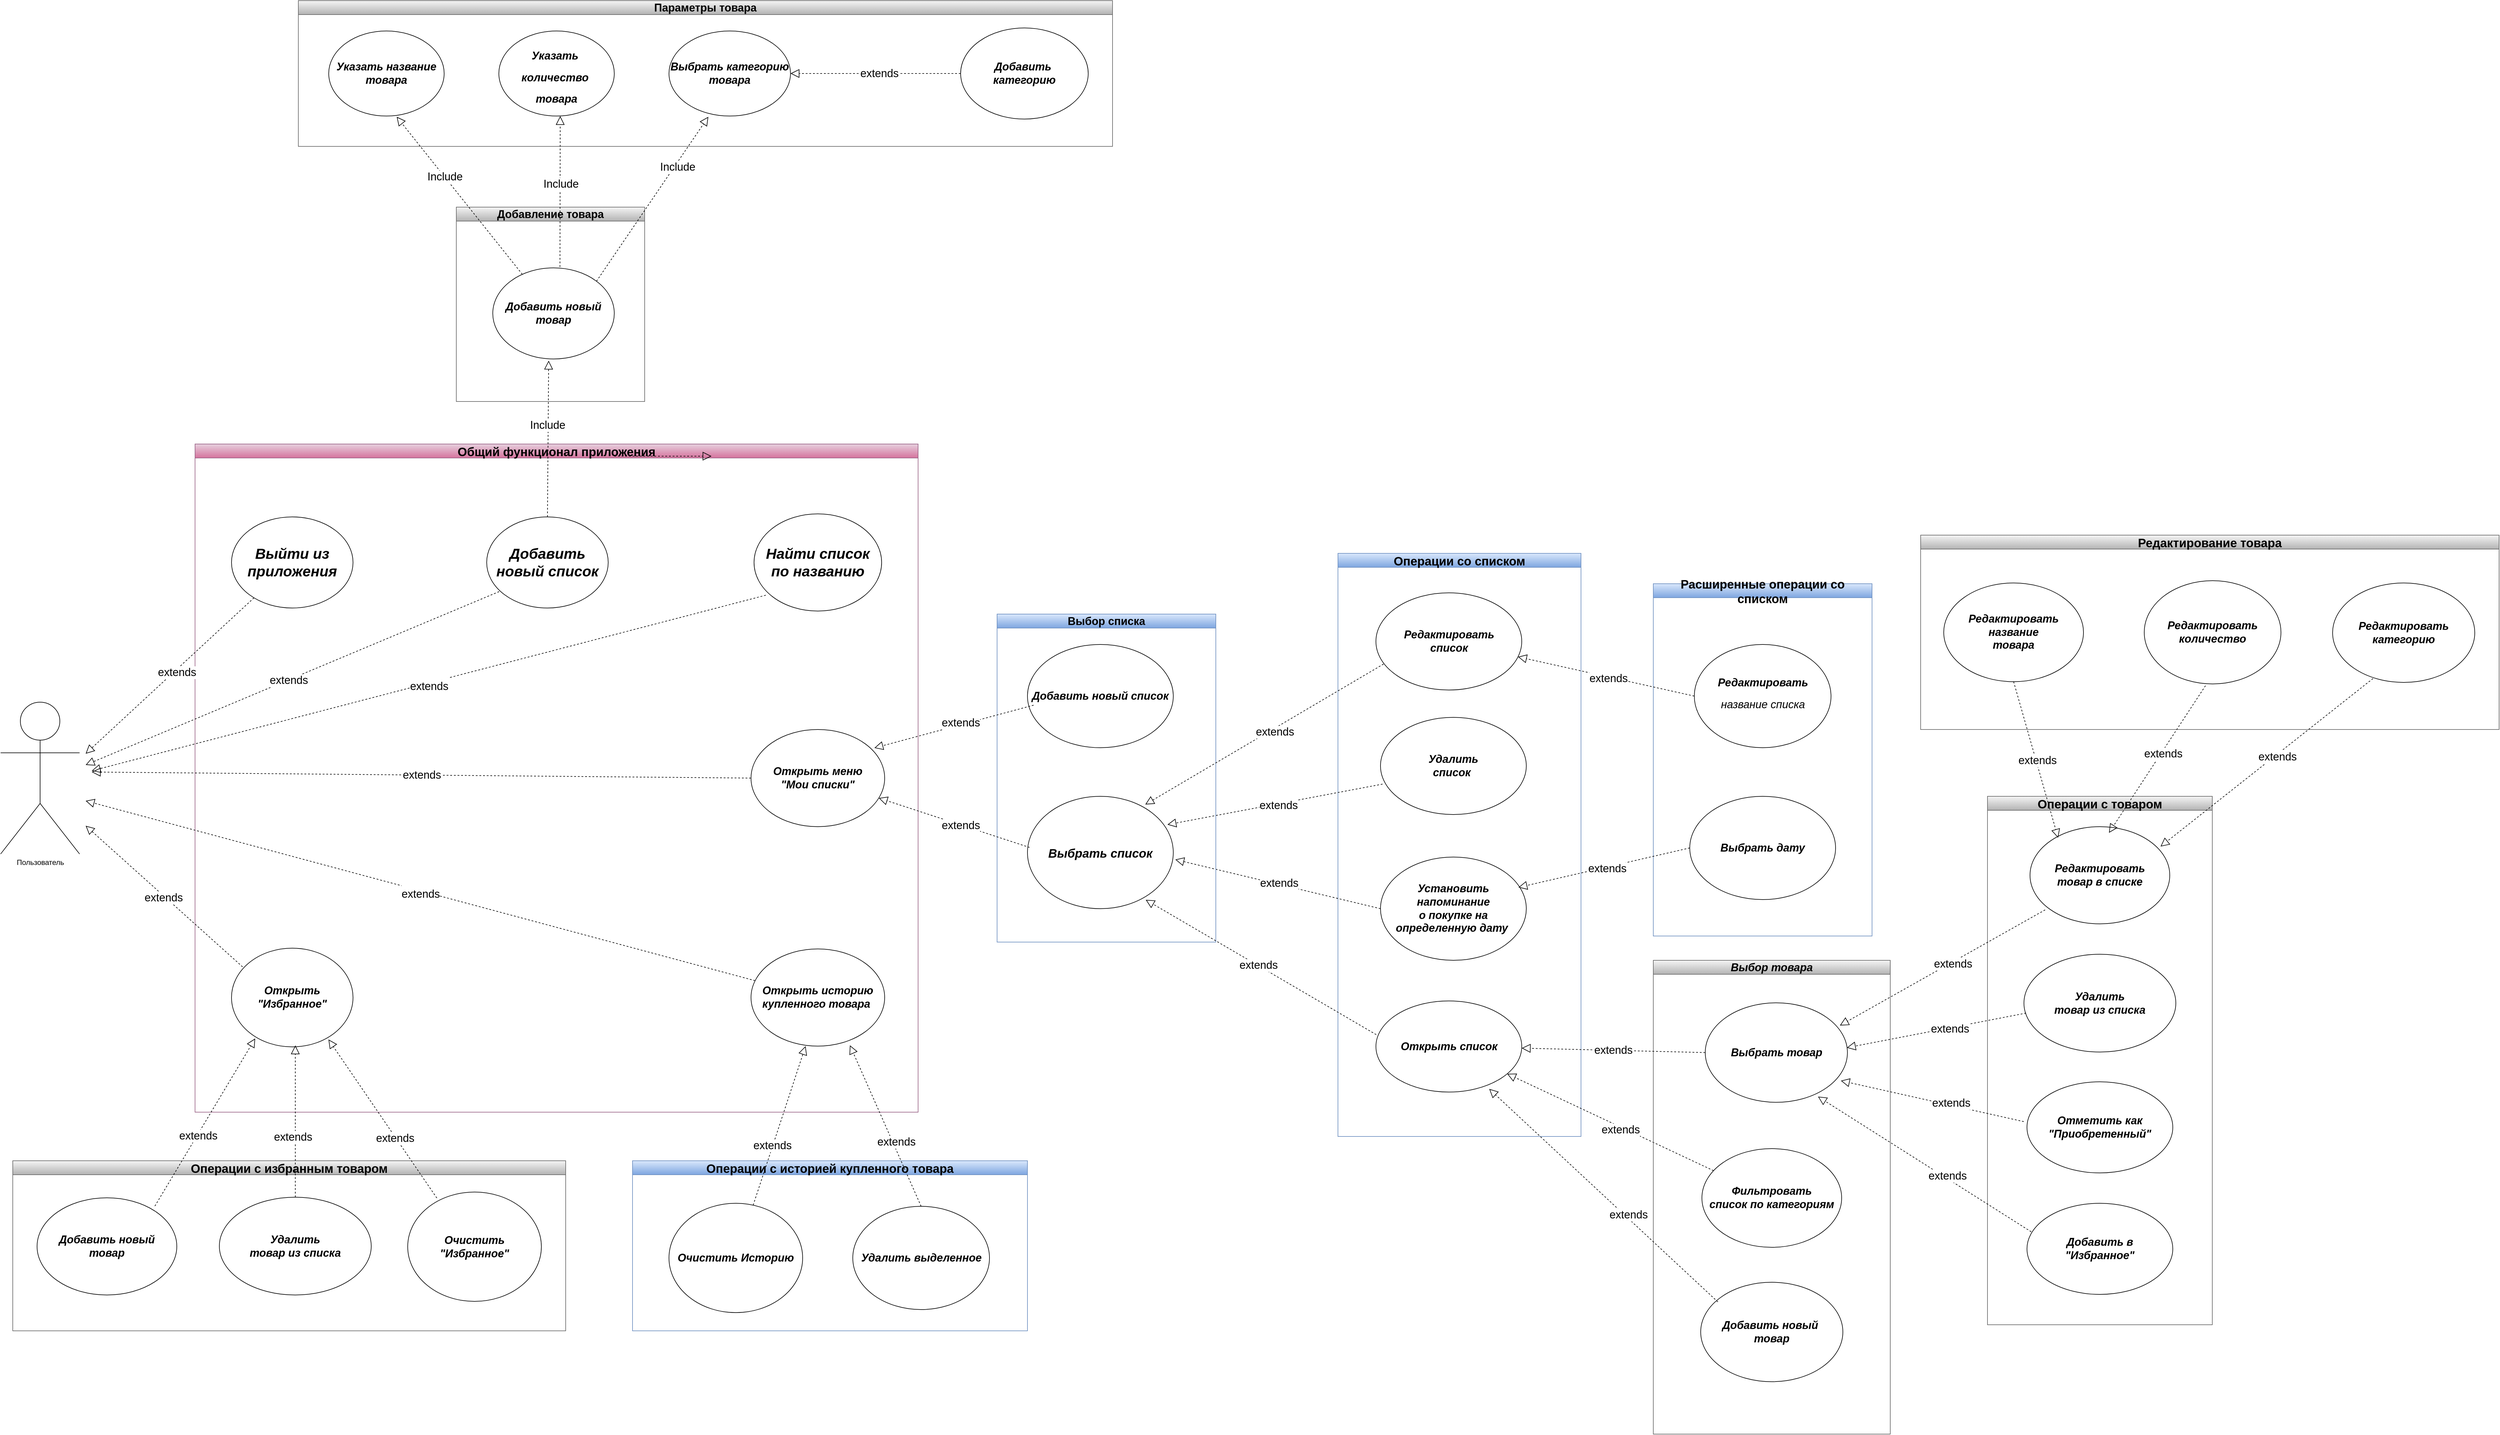 <mxfile version="24.6.1" type="device">
  <diagram name="Страница — 1" id="CO9rF1448jzW5_NjgiLH">
    <mxGraphModel dx="4175" dy="2729" grid="1" gridSize="10" guides="1" tooltips="1" connect="1" arrows="1" fold="1" page="1" pageScale="1" pageWidth="827" pageHeight="1169" math="0" shadow="0">
      <root>
        <mxCell id="0" />
        <mxCell id="1" parent="0" />
        <mxCell id="N7zTeuolgDiuBjq7Ixwe-7" value="&lt;font style=&quot;font-size: 20px;&quot;&gt;Общий функционал приложения&lt;/font&gt;" style="swimlane;whiteSpace=wrap;html=1;fillColor=#e6d0de;strokeColor=#996185;gradientColor=#d5739d;" parent="1" vertex="1">
          <mxGeometry x="200" y="-310" width="1190" height="1100" as="geometry">
            <mxRectangle x="414" y="160" width="200" height="30" as="alternateBounds" />
          </mxGeometry>
        </mxCell>
        <mxCell id="N7zTeuolgDiuBjq7Ixwe-9" value="&lt;b style=&quot;&quot;&gt;&lt;i style=&quot;&quot;&gt;&lt;font style=&quot;font-size: 24px;&quot;&gt;Добавить новый список&lt;/font&gt;&lt;/i&gt;&lt;/b&gt;" style="ellipse;whiteSpace=wrap;html=1;fillColor=none;shadow=0;" parent="N7zTeuolgDiuBjq7Ixwe-7" vertex="1">
          <mxGeometry x="480" y="120" width="200" height="150" as="geometry" />
        </mxCell>
        <mxCell id="N7zTeuolgDiuBjq7Ixwe-30" value="&lt;span style=&quot;font-size: 18px;&quot;&gt;&lt;b&gt;&lt;i&gt;Открыть меню&lt;/i&gt;&lt;/b&gt;&lt;/span&gt;&lt;div&gt;&lt;span style=&quot;font-size: 18px;&quot;&gt;&lt;b&gt;&lt;i&gt;&quot;Мои списки&quot;&lt;/i&gt;&lt;/b&gt;&lt;/span&gt;&lt;/div&gt;" style="ellipse;whiteSpace=wrap;html=1;fillColor=none;shadow=0;" parent="N7zTeuolgDiuBjq7Ixwe-7" vertex="1">
          <mxGeometry x="915" y="470" width="220" height="160" as="geometry" />
        </mxCell>
        <mxCell id="N7zTeuolgDiuBjq7Ixwe-57" value="&lt;font size=&quot;1&quot; style=&quot;&quot;&gt;&lt;b style=&quot;&quot;&gt;&lt;i style=&quot;font-size: 18px;&quot;&gt;Открыть&lt;/i&gt;&lt;/b&gt;&lt;/font&gt;&lt;div&gt;&lt;font size=&quot;1&quot; style=&quot;&quot;&gt;&lt;b style=&quot;&quot;&gt;&lt;i style=&quot;font-size: 18px;&quot;&gt;&quot;Избранное&quot;&lt;/i&gt;&lt;/b&gt;&lt;/font&gt;&lt;/div&gt;" style="ellipse;whiteSpace=wrap;html=1;fillColor=none;shadow=0;" parent="N7zTeuolgDiuBjq7Ixwe-7" vertex="1">
          <mxGeometry x="60" y="830" width="200" height="162.5" as="geometry" />
        </mxCell>
        <mxCell id="N7zTeuolgDiuBjq7Ixwe-69" value="&lt;span style=&quot;font-size: 18px;&quot;&gt;&lt;b&gt;&lt;i&gt;Открыть историю&lt;/i&gt;&lt;/b&gt;&lt;/span&gt;&lt;div&gt;&lt;span style=&quot;font-size: 18px;&quot;&gt;&lt;b&gt;&lt;i&gt;купленного товара&amp;nbsp;&lt;/i&gt;&lt;/b&gt;&lt;/span&gt;&lt;/div&gt;" style="ellipse;whiteSpace=wrap;html=1;fillColor=none;" parent="N7zTeuolgDiuBjq7Ixwe-7" vertex="1">
          <mxGeometry x="915" y="831.25" width="220" height="160" as="geometry" />
        </mxCell>
        <mxCell id="CrFY21kCpMWypFzNiftc-14" value="&lt;b style=&quot;&quot;&gt;&lt;i style=&quot;&quot;&gt;&lt;font style=&quot;font-size: 24px;&quot;&gt;Найти список&lt;/font&gt;&lt;/i&gt;&lt;/b&gt;&lt;div style=&quot;&quot;&gt;&lt;b style=&quot;&quot;&gt;&lt;i style=&quot;&quot;&gt;&lt;font style=&quot;font-size: 24px;&quot;&gt;по названию&lt;/font&gt;&lt;/i&gt;&lt;/b&gt;&lt;/div&gt;" style="ellipse;whiteSpace=wrap;html=1;fillColor=none;" parent="N7zTeuolgDiuBjq7Ixwe-7" vertex="1">
          <mxGeometry x="920" y="115" width="210" height="160" as="geometry" />
        </mxCell>
        <mxCell id="WhKFYp0LhZyAlXZoGGrV-61" value="&lt;b style=&quot;&quot;&gt;&lt;i style=&quot;&quot;&gt;&lt;font style=&quot;font-size: 24px;&quot;&gt;Выйти из приложения&lt;/font&gt;&lt;/i&gt;&lt;/b&gt;" style="ellipse;whiteSpace=wrap;html=1;fillColor=none;shadow=0;" parent="N7zTeuolgDiuBjq7Ixwe-7" vertex="1">
          <mxGeometry x="60" y="120" width="200" height="150" as="geometry" />
        </mxCell>
        <mxCell id="N7zTeuolgDiuBjq7Ixwe-26" value="&lt;font style=&quot;font-size: 18px;&quot;&gt;Добавление товара&lt;/font&gt;" style="swimlane;whiteSpace=wrap;html=1;fillColor=#f5f5f5;strokeColor=#666666;gradientColor=#b3b3b3;" parent="1" vertex="1">
          <mxGeometry x="630" y="-700" width="310" height="320" as="geometry" />
        </mxCell>
        <mxCell id="N7zTeuolgDiuBjq7Ixwe-27" value="&lt;font style=&quot;font-size: 18px;&quot;&gt;&lt;b style=&quot;&quot;&gt;&lt;i style=&quot;&quot;&gt;Добавить новый&lt;/i&gt;&lt;/b&gt;&lt;/font&gt;&lt;div style=&quot;font-size: 18px;&quot;&gt;&lt;font style=&quot;font-size: 18px;&quot;&gt;&lt;b style=&quot;&quot;&gt;&lt;i style=&quot;&quot;&gt;товар&lt;/i&gt;&lt;/b&gt;&lt;/font&gt;&lt;/div&gt;" style="ellipse;whiteSpace=wrap;html=1;fillColor=none;" parent="N7zTeuolgDiuBjq7Ixwe-26" vertex="1">
          <mxGeometry x="60" y="100" width="200" height="150" as="geometry" />
        </mxCell>
        <mxCell id="N7zTeuolgDiuBjq7Ixwe-48" value="&lt;font style=&quot;font-size: 18px;&quot;&gt;Параметры товара&lt;/font&gt;" style="swimlane;whiteSpace=wrap;html=1;fillColor=#f5f5f5;strokeColor=#666666;gradientColor=#b3b3b3;" parent="1" vertex="1">
          <mxGeometry x="370" y="-1040" width="1340" height="240" as="geometry" />
        </mxCell>
        <mxCell id="N7zTeuolgDiuBjq7Ixwe-49" value="&lt;h3&gt;&lt;i style=&quot;&quot;&gt;&lt;font style=&quot;font-size: 18px;&quot;&gt;Указать название товара&lt;/font&gt;&lt;/i&gt;&lt;/h3&gt;" style="ellipse;whiteSpace=wrap;html=1;fillColor=none;" parent="N7zTeuolgDiuBjq7Ixwe-48" vertex="1">
          <mxGeometry x="50" y="50" width="190" height="140" as="geometry" />
        </mxCell>
        <mxCell id="N7zTeuolgDiuBjq7Ixwe-50" value="&lt;h3&gt;&lt;i&gt;&lt;font style=&quot;font-size: 18px;&quot;&gt;Указать&amp;nbsp;&lt;/font&gt;&lt;/i&gt;&lt;/h3&gt;&lt;h3&gt;&lt;b style=&quot;background-color: initial; font-size: 18px;&quot;&gt;&lt;i&gt;количество&amp;nbsp;&lt;/i&gt;&lt;/b&gt;&lt;/h3&gt;&lt;div style=&quot;font-size: 18px;&quot;&gt;&lt;b style=&quot;&quot;&gt;&lt;i style=&quot;&quot;&gt;&lt;font style=&quot;font-size: 18px;&quot;&gt;товара&lt;/font&gt;&lt;/i&gt;&lt;/b&gt;&lt;/div&gt;" style="ellipse;whiteSpace=wrap;html=1;fillColor=none;" parent="N7zTeuolgDiuBjq7Ixwe-48" vertex="1">
          <mxGeometry x="330" y="50" width="190" height="140" as="geometry" />
        </mxCell>
        <mxCell id="N7zTeuolgDiuBjq7Ixwe-51" value="&lt;h3&gt;&lt;i&gt;&lt;font style=&quot;font-size: 18px;&quot;&gt;Выбрать&amp;nbsp;&lt;/font&gt;&lt;/i&gt;&lt;b style=&quot;background-color: initial; font-size: 12px;&quot;&gt;&lt;i&gt;&lt;font style=&quot;font-size: 18px;&quot;&gt;категорию товара&lt;/font&gt;&lt;/i&gt;&lt;/b&gt;&lt;/h3&gt;" style="ellipse;whiteSpace=wrap;html=1;fillColor=none;" parent="N7zTeuolgDiuBjq7Ixwe-48" vertex="1">
          <mxGeometry x="610" y="50" width="200" height="140" as="geometry" />
        </mxCell>
        <mxCell id="N7zTeuolgDiuBjq7Ixwe-55" value="&lt;font style=&quot;font-size: 18px;&quot;&gt;&lt;b style=&quot;&quot;&gt;&lt;i style=&quot;&quot;&gt;Добавить&amp;nbsp;&lt;/i&gt;&lt;/b&gt;&lt;/font&gt;&lt;div style=&quot;font-size: 18px;&quot;&gt;&lt;font style=&quot;font-size: 18px;&quot;&gt;&lt;b style=&quot;&quot;&gt;&lt;i style=&quot;&quot;&gt;категорию&lt;/i&gt;&lt;/b&gt;&lt;/font&gt;&lt;/div&gt;" style="ellipse;whiteSpace=wrap;html=1;fillColor=none;" parent="N7zTeuolgDiuBjq7Ixwe-48" vertex="1">
          <mxGeometry x="1090" y="45" width="210" height="150" as="geometry" />
        </mxCell>
        <mxCell id="KNICd4RD22kGit39kZNk-2" value="" style="endArrow=block;dashed=1;endFill=0;endSize=12;html=1;rounded=0;exitX=0;exitY=0.5;exitDx=0;exitDy=0;" parent="N7zTeuolgDiuBjq7Ixwe-48" source="N7zTeuolgDiuBjq7Ixwe-55" target="N7zTeuolgDiuBjq7Ixwe-51" edge="1">
          <mxGeometry width="160" relative="1" as="geometry">
            <mxPoint x="530" y="70" as="sourcePoint" />
            <mxPoint x="690" y="70" as="targetPoint" />
          </mxGeometry>
        </mxCell>
        <mxCell id="V-13CdCXcu-0_H58nN8q-23" value="&lt;span style=&quot;font-size: 18px;&quot;&gt;extends&lt;/span&gt;" style="edgeLabel;html=1;align=center;verticalAlign=middle;resizable=0;points=[];" vertex="1" connectable="0" parent="KNICd4RD22kGit39kZNk-2">
          <mxGeometry x="-0.035" relative="1" as="geometry">
            <mxPoint x="1" as="offset" />
          </mxGeometry>
        </mxCell>
        <mxCell id="N7zTeuolgDiuBjq7Ixwe-62" value="" style="endArrow=block;dashed=1;endFill=0;endSize=12;html=1;rounded=0;" parent="1" edge="1">
          <mxGeometry width="160" relative="1" as="geometry">
            <mxPoint x="890" y="-290" as="sourcePoint" />
            <mxPoint x="1050" y="-290" as="targetPoint" />
          </mxGeometry>
        </mxCell>
        <mxCell id="N7zTeuolgDiuBjq7Ixwe-66" value="&lt;font style=&quot;font-size: 20px;&quot;&gt;Операции со списком&lt;/font&gt;" style="swimlane;whiteSpace=wrap;html=1;fillColor=#dae8fc;strokeColor=#6c8ebf;gradientColor=#7ea6e0;" parent="1" vertex="1">
          <mxGeometry x="2081" y="-130" width="400" height="960" as="geometry" />
        </mxCell>
        <mxCell id="N7zTeuolgDiuBjq7Ixwe-33" value="&lt;h3 style=&quot;text-align: center; font-size: 18px;&quot;&gt;&lt;font style=&quot;font-size: 18px;&quot;&gt;&lt;span style=&quot;background-color: initial;&quot;&gt;&lt;i&gt;&lt;b&gt;Установить напоминание&lt;br&gt;&lt;/b&gt;&lt;/i&gt;&lt;/span&gt;&lt;span style=&quot;background-color: initial;&quot;&gt;&lt;i&gt;&lt;b&gt;о покупке&amp;nbsp;&lt;/b&gt;&lt;/i&gt;&lt;/span&gt;&lt;/font&gt;&lt;i style=&quot;background-color: initial; font-weight: normal;&quot;&gt;&lt;b&gt;на определенную дату&amp;nbsp;&lt;/b&gt;&lt;/i&gt;&lt;/h3&gt;" style="ellipse;whiteSpace=wrap;html=1;fillColor=none;shadow=0;" parent="N7zTeuolgDiuBjq7Ixwe-66" vertex="1">
          <mxGeometry x="70" y="500" width="240" height="170" as="geometry" />
        </mxCell>
        <mxCell id="N7zTeuolgDiuBjq7Ixwe-10" value="&lt;font style=&quot;font-size: 18px;&quot;&gt;&lt;b style=&quot;&quot;&gt;&lt;i style=&quot;&quot;&gt;Удалить&lt;/i&gt;&lt;/b&gt;&lt;/font&gt;&lt;div style=&quot;font-size: 18px;&quot;&gt;&lt;font style=&quot;font-size: 18px;&quot;&gt;&lt;b style=&quot;&quot;&gt;&lt;i style=&quot;&quot;&gt;список&amp;nbsp;&lt;/i&gt;&lt;/b&gt;&lt;/font&gt;&lt;/div&gt;" style="ellipse;whiteSpace=wrap;html=1;fillColor=none;shadow=0;" parent="N7zTeuolgDiuBjq7Ixwe-66" vertex="1">
          <mxGeometry x="70" y="270" width="240" height="160" as="geometry" />
        </mxCell>
        <mxCell id="F17il2IXGdjqRAkaUuqO-2" value="&lt;span style=&quot;font-size: 18px;&quot;&gt;&lt;b&gt;&lt;i&gt;Редактировать&lt;/i&gt;&lt;/b&gt;&lt;/span&gt;&lt;div&gt;&lt;span style=&quot;font-size: 18px;&quot;&gt;&lt;b&gt;&lt;i&gt;список&lt;/i&gt;&lt;/b&gt;&lt;/span&gt;&lt;/div&gt;" style="ellipse;whiteSpace=wrap;html=1;fillColor=none;shadow=0;" parent="N7zTeuolgDiuBjq7Ixwe-66" vertex="1">
          <mxGeometry x="62.5" y="65" width="240" height="160" as="geometry" />
        </mxCell>
        <mxCell id="CrFY21kCpMWypFzNiftc-7" value="&lt;font style=&quot;font-size: 18px;&quot;&gt;&lt;b&gt;&lt;i&gt;Открыть список&lt;/i&gt;&lt;/b&gt;&lt;/font&gt;" style="ellipse;whiteSpace=wrap;html=1;fillColor=none;" parent="N7zTeuolgDiuBjq7Ixwe-66" vertex="1">
          <mxGeometry x="62.5" y="736.88" width="240" height="150" as="geometry" />
        </mxCell>
        <mxCell id="N7zTeuolgDiuBjq7Ixwe-72" value="&lt;font style=&quot;font-size: 20px;&quot;&gt;Операции с товаром&lt;/font&gt;" style="swimlane;whiteSpace=wrap;html=1;fillColor=#f5f5f5;strokeColor=#666666;gradientColor=#b3b3b3;" parent="1" vertex="1">
          <mxGeometry x="3150" y="270" width="370" height="870" as="geometry" />
        </mxCell>
        <mxCell id="N7zTeuolgDiuBjq7Ixwe-8" value="&lt;font style=&quot;font-size: 18px;&quot;&gt;&lt;i style=&quot;&quot;&gt;&lt;b style=&quot;&quot;&gt;Редактировать&lt;/b&gt;&lt;/i&gt;&lt;/font&gt;&lt;div style=&quot;font-size: 18px;&quot;&gt;&lt;font style=&quot;font-size: 18px;&quot;&gt;&lt;i style=&quot;&quot;&gt;&lt;b style=&quot;&quot;&gt;товар в списке&lt;/b&gt;&lt;/i&gt;&lt;/font&gt;&lt;/div&gt;" style="ellipse;whiteSpace=wrap;html=1;fillColor=none;shadow=0;" parent="N7zTeuolgDiuBjq7Ixwe-72" vertex="1">
          <mxGeometry x="70" y="50" width="230" height="160" as="geometry" />
        </mxCell>
        <mxCell id="N7zTeuolgDiuBjq7Ixwe-29" value="&lt;font style=&quot;font-size: 18px;&quot;&gt;&lt;b style=&quot;&quot;&gt;&lt;i style=&quot;&quot;&gt;Удалить&lt;/i&gt;&lt;/b&gt;&lt;/font&gt;&lt;div style=&quot;font-size: 18px;&quot;&gt;&lt;font style=&quot;font-size: 18px;&quot;&gt;&lt;b style=&quot;&quot;&gt;&lt;i style=&quot;&quot;&gt;товар из списка&lt;/i&gt;&lt;/b&gt;&lt;/font&gt;&lt;/div&gt;" style="ellipse;whiteSpace=wrap;html=1;fillColor=none;" parent="N7zTeuolgDiuBjq7Ixwe-72" vertex="1">
          <mxGeometry x="60" y="260" width="250" height="161" as="geometry" />
        </mxCell>
        <mxCell id="N7zTeuolgDiuBjq7Ixwe-71" value="&lt;font style=&quot;font-size: 18px;&quot;&gt;&lt;b&gt;&lt;i&gt;Отметить как &quot;Приобретенный&quot;&lt;/i&gt;&lt;/b&gt;&lt;/font&gt;" style="ellipse;whiteSpace=wrap;html=1;fillColor=none;" parent="N7zTeuolgDiuBjq7Ixwe-72" vertex="1">
          <mxGeometry x="65" y="470" width="240" height="150" as="geometry" />
        </mxCell>
        <mxCell id="WhKFYp0LhZyAlXZoGGrV-29" value="&lt;font style=&quot;font-size: 18px;&quot;&gt;&lt;b&gt;&lt;i&gt;Добавить в&lt;/i&gt;&lt;/b&gt;&lt;/font&gt;&lt;div&gt;&lt;font style=&quot;font-size: 18px;&quot;&gt;&lt;b&gt;&lt;i&gt;&quot;Избранное&quot;&lt;/i&gt;&lt;/b&gt;&lt;/font&gt;&lt;/div&gt;" style="ellipse;whiteSpace=wrap;html=1;fillColor=none;" parent="N7zTeuolgDiuBjq7Ixwe-72" vertex="1">
          <mxGeometry x="65" y="670" width="240" height="150" as="geometry" />
        </mxCell>
        <mxCell id="CrFY21kCpMWypFzNiftc-1" value="" style="endArrow=block;dashed=1;endFill=0;endSize=12;html=1;rounded=0;exitX=0.014;exitY=0.687;exitDx=0;exitDy=0;exitPerimeter=0;entryX=0.96;entryY=0.252;entryDx=0;entryDy=0;entryPerimeter=0;" parent="1" source="N7zTeuolgDiuBjq7Ixwe-10" target="CrFY21kCpMWypFzNiftc-4" edge="1">
          <mxGeometry width="160" relative="1" as="geometry">
            <mxPoint x="1390" y="300" as="sourcePoint" />
            <mxPoint x="1550" y="300" as="targetPoint" />
          </mxGeometry>
        </mxCell>
        <mxCell id="7gSC9ELj662GBHFNSth6-9" value="&lt;span style=&quot;font-size: 18px;&quot;&gt;extends&lt;/span&gt;" style="edgeLabel;html=1;align=center;verticalAlign=middle;resizable=0;points=[];" parent="CrFY21kCpMWypFzNiftc-1" vertex="1" connectable="0">
          <mxGeometry x="-0.029" y="1" relative="1" as="geometry">
            <mxPoint y="1" as="offset" />
          </mxGeometry>
        </mxCell>
        <mxCell id="CrFY21kCpMWypFzNiftc-2" value="" style="endArrow=block;dashed=1;endFill=0;endSize=12;html=1;rounded=0;exitX=0;exitY=0.5;exitDx=0;exitDy=0;entryX=1.014;entryY=0.563;entryDx=0;entryDy=0;entryPerimeter=0;" parent="1" source="N7zTeuolgDiuBjq7Ixwe-33" target="CrFY21kCpMWypFzNiftc-4" edge="1">
          <mxGeometry width="160" relative="1" as="geometry">
            <mxPoint x="1390" y="300" as="sourcePoint" />
            <mxPoint x="1430" y="250" as="targetPoint" />
          </mxGeometry>
        </mxCell>
        <mxCell id="7gSC9ELj662GBHFNSth6-7" value="&lt;span style=&quot;font-size: 18px;&quot;&gt;extends&lt;/span&gt;" style="edgeLabel;html=1;align=center;verticalAlign=middle;resizable=0;points=[];" parent="CrFY21kCpMWypFzNiftc-2" vertex="1" connectable="0">
          <mxGeometry x="-0.008" y="-2" relative="1" as="geometry">
            <mxPoint as="offset" />
          </mxGeometry>
        </mxCell>
        <mxCell id="CrFY21kCpMWypFzNiftc-3" value="" style="endArrow=block;dashed=1;endFill=0;endSize=12;html=1;rounded=0;" parent="1" source="N7zTeuolgDiuBjq7Ixwe-11" target="CrFY21kCpMWypFzNiftc-7" edge="1">
          <mxGeometry width="160" relative="1" as="geometry">
            <mxPoint x="1390" y="300" as="sourcePoint" />
            <mxPoint x="1550" y="300" as="targetPoint" />
          </mxGeometry>
        </mxCell>
        <mxCell id="7gSC9ELj662GBHFNSth6-6" value="&lt;span style=&quot;font-size: 18px;&quot;&gt;extends&lt;/span&gt;" style="edgeLabel;html=1;align=center;verticalAlign=middle;resizable=0;points=[];" parent="CrFY21kCpMWypFzNiftc-3" vertex="1" connectable="0">
          <mxGeometry x="-0.107" y="4" relative="1" as="geometry">
            <mxPoint as="offset" />
          </mxGeometry>
        </mxCell>
        <mxCell id="CrFY21kCpMWypFzNiftc-5" value="&lt;font style=&quot;font-size: 18px;&quot;&gt;Выбор списка&lt;/font&gt;" style="swimlane;whiteSpace=wrap;html=1;fillColor=#dae8fc;strokeColor=#6c8ebf;gradientColor=#7ea6e0;" parent="1" vertex="1">
          <mxGeometry x="1520" y="-30" width="360" height="540" as="geometry" />
        </mxCell>
        <mxCell id="CrFY21kCpMWypFzNiftc-4" value="&lt;font size=&quot;1&quot; style=&quot;&quot;&gt;&lt;b style=&quot;&quot;&gt;&lt;i style=&quot;font-size: 20px;&quot;&gt;Выбрать список&lt;/i&gt;&lt;/b&gt;&lt;/font&gt;" style="ellipse;whiteSpace=wrap;html=1;fillColor=none;" parent="CrFY21kCpMWypFzNiftc-5" vertex="1">
          <mxGeometry x="50" y="300" width="240" height="185" as="geometry" />
        </mxCell>
        <mxCell id="F17il2IXGdjqRAkaUuqO-53" value="&lt;span style=&quot;font-size: 18px;&quot;&gt;&lt;b&gt;&lt;i&gt;Добавить новый список&lt;/i&gt;&lt;/b&gt;&lt;/span&gt;" style="ellipse;whiteSpace=wrap;html=1;fillColor=none;shadow=0;" parent="CrFY21kCpMWypFzNiftc-5" vertex="1">
          <mxGeometry x="50" y="50" width="240" height="170" as="geometry" />
        </mxCell>
        <mxCell id="CrFY21kCpMWypFzNiftc-6" value="" style="endArrow=block;dashed=1;endFill=0;endSize=12;html=1;rounded=0;exitX=0.014;exitY=0.455;exitDx=0;exitDy=0;exitPerimeter=0;" parent="1" source="CrFY21kCpMWypFzNiftc-4" target="N7zTeuolgDiuBjq7Ixwe-30" edge="1">
          <mxGeometry width="160" relative="1" as="geometry">
            <mxPoint x="1910" y="240" as="sourcePoint" />
            <mxPoint x="1900" y="270" as="targetPoint" />
            <Array as="points" />
          </mxGeometry>
        </mxCell>
        <mxCell id="V-13CdCXcu-0_H58nN8q-19" value="&lt;span style=&quot;font-size: 18px;&quot;&gt;extends&lt;/span&gt;" style="edgeLabel;html=1;align=center;verticalAlign=middle;resizable=0;points=[];" vertex="1" connectable="0" parent="CrFY21kCpMWypFzNiftc-6">
          <mxGeometry x="-0.075" y="1" relative="1" as="geometry">
            <mxPoint x="1" as="offset" />
          </mxGeometry>
        </mxCell>
        <mxCell id="CrFY21kCpMWypFzNiftc-9" value="&lt;font style=&quot;font-size: 18px;&quot;&gt;&lt;i&gt;Выбор товара&lt;/i&gt;&lt;/font&gt;" style="swimlane;whiteSpace=wrap;html=1;fillColor=#f5f5f5;strokeColor=#666666;startSize=23;gradientColor=#b3b3b3;" parent="1" vertex="1">
          <mxGeometry x="2600" y="540" width="390" height="780" as="geometry" />
        </mxCell>
        <mxCell id="N7zTeuolgDiuBjq7Ixwe-73" value="&lt;font style=&quot;font-size: 18px;&quot;&gt;&lt;b&gt;&lt;i&gt;Выбрать товар&lt;/i&gt;&lt;/b&gt;&lt;/font&gt;" style="ellipse;whiteSpace=wrap;html=1;fillColor=none;" parent="CrFY21kCpMWypFzNiftc-9" vertex="1">
          <mxGeometry x="85.5" y="70" width="234" height="163.75" as="geometry" />
        </mxCell>
        <mxCell id="N7zTeuolgDiuBjq7Ixwe-11" value="&lt;font style=&quot;font-size: 18px;&quot;&gt;&lt;b style=&quot;&quot;&gt;&lt;i style=&quot;&quot;&gt;Фильтровать&lt;/i&gt;&lt;/b&gt;&lt;/font&gt;&lt;div style=&quot;font-size: 18px;&quot;&gt;&lt;font style=&quot;font-size: 18px;&quot;&gt;&lt;b style=&quot;&quot;&gt;&lt;i style=&quot;&quot;&gt;список по категориям&lt;/i&gt;&lt;/b&gt;&lt;/font&gt;&lt;/div&gt;" style="ellipse;whiteSpace=wrap;html=1;fillColor=none;" parent="CrFY21kCpMWypFzNiftc-9" vertex="1">
          <mxGeometry x="80" y="310" width="230" height="162.5" as="geometry" />
        </mxCell>
        <mxCell id="F17il2IXGdjqRAkaUuqO-77" value="&lt;font style=&quot;font-size: 18px;&quot;&gt;&lt;b&gt;&lt;i&gt;Добавить новый&amp;nbsp;&lt;/i&gt;&lt;/b&gt;&lt;/font&gt;&lt;div&gt;&lt;font style=&quot;font-size: 18px;&quot;&gt;&lt;b&gt;&lt;i&gt;товар&lt;/i&gt;&lt;/b&gt;&lt;/font&gt;&lt;/div&gt;" style="ellipse;whiteSpace=wrap;html=1;fillColor=none;" parent="CrFY21kCpMWypFzNiftc-9" vertex="1">
          <mxGeometry x="78" y="530" width="234" height="163.75" as="geometry" />
        </mxCell>
        <mxCell id="CrFY21kCpMWypFzNiftc-10" value="" style="endArrow=block;dashed=1;endFill=0;endSize=12;html=1;rounded=0;exitX=0;exitY=0.5;exitDx=0;exitDy=0;" parent="1" source="N7zTeuolgDiuBjq7Ixwe-73" target="CrFY21kCpMWypFzNiftc-7" edge="1">
          <mxGeometry width="160" relative="1" as="geometry">
            <mxPoint x="2140" y="310" as="sourcePoint" />
            <mxPoint x="2570" y="90" as="targetPoint" />
          </mxGeometry>
        </mxCell>
        <mxCell id="V-13CdCXcu-0_H58nN8q-26" value="&lt;span style=&quot;font-size: 18px;&quot;&gt;extends&lt;/span&gt;" style="edgeLabel;html=1;align=center;verticalAlign=middle;resizable=0;points=[];" vertex="1" connectable="0" parent="CrFY21kCpMWypFzNiftc-10">
          <mxGeometry x="-0.003" relative="1" as="geometry">
            <mxPoint x="-1" as="offset" />
          </mxGeometry>
        </mxCell>
        <mxCell id="CrFY21kCpMWypFzNiftc-11" value="" style="endArrow=block;dashed=1;endFill=0;endSize=12;html=1;rounded=0;entryX=0.996;entryY=0.451;entryDx=0;entryDy=0;entryPerimeter=0;exitX=0.014;exitY=0.602;exitDx=0;exitDy=0;exitPerimeter=0;" parent="1" source="N7zTeuolgDiuBjq7Ixwe-29" target="N7zTeuolgDiuBjq7Ixwe-73" edge="1">
          <mxGeometry width="160" relative="1" as="geometry">
            <mxPoint x="3310" y="240" as="sourcePoint" />
            <mxPoint x="3470" y="240" as="targetPoint" />
          </mxGeometry>
        </mxCell>
        <mxCell id="7gSC9ELj662GBHFNSth6-12" value="&lt;span style=&quot;font-size: 18px;&quot;&gt;extends&lt;/span&gt;" style="edgeLabel;html=1;align=center;verticalAlign=middle;resizable=0;points=[];" parent="CrFY21kCpMWypFzNiftc-11" vertex="1" connectable="0">
          <mxGeometry x="-0.143" y="1" relative="1" as="geometry">
            <mxPoint as="offset" />
          </mxGeometry>
        </mxCell>
        <mxCell id="CrFY21kCpMWypFzNiftc-12" value="" style="endArrow=block;dashed=1;endFill=0;endSize=12;html=1;rounded=0;entryX=0.954;entryY=0.783;entryDx=0;entryDy=0;entryPerimeter=0;exitX=-0.022;exitY=0.437;exitDx=0;exitDy=0;exitPerimeter=0;" parent="1" source="N7zTeuolgDiuBjq7Ixwe-71" target="N7zTeuolgDiuBjq7Ixwe-73" edge="1">
          <mxGeometry width="160" relative="1" as="geometry">
            <mxPoint x="3310" y="240" as="sourcePoint" />
            <mxPoint x="3470" y="240" as="targetPoint" />
          </mxGeometry>
        </mxCell>
        <mxCell id="7gSC9ELj662GBHFNSth6-11" value="&lt;span style=&quot;font-size: 18px;&quot;&gt;extends&lt;/span&gt;" style="edgeLabel;html=1;align=center;verticalAlign=middle;resizable=0;points=[];" parent="CrFY21kCpMWypFzNiftc-12" vertex="1" connectable="0">
          <mxGeometry x="-0.195" y="-5" relative="1" as="geometry">
            <mxPoint y="1" as="offset" />
          </mxGeometry>
        </mxCell>
        <mxCell id="CrFY21kCpMWypFzNiftc-13" value="" style="endArrow=block;dashed=1;endFill=0;endSize=12;html=1;rounded=0;exitX=0.108;exitY=0.856;exitDx=0;exitDy=0;exitPerimeter=0;entryX=0.947;entryY=0.228;entryDx=0;entryDy=0;entryPerimeter=0;" parent="1" source="N7zTeuolgDiuBjq7Ixwe-8" target="N7zTeuolgDiuBjq7Ixwe-73" edge="1">
          <mxGeometry width="160" relative="1" as="geometry">
            <mxPoint x="3310" y="240" as="sourcePoint" />
            <mxPoint x="3100" y="30" as="targetPoint" />
          </mxGeometry>
        </mxCell>
        <mxCell id="7gSC9ELj662GBHFNSth6-13" value="&lt;span style=&quot;font-size: 18px;&quot;&gt;extends&lt;/span&gt;" style="edgeLabel;html=1;align=center;verticalAlign=middle;resizable=0;points=[];" parent="CrFY21kCpMWypFzNiftc-13" vertex="1" connectable="0">
          <mxGeometry x="-0.09" y="3" relative="1" as="geometry">
            <mxPoint as="offset" />
          </mxGeometry>
        </mxCell>
        <mxCell id="WhKFYp0LhZyAlXZoGGrV-20" value="&lt;font style=&quot;font-size: 20px;&quot;&gt;Операции с избранным товаром&lt;/font&gt;" style="swimlane;whiteSpace=wrap;html=1;fillColor=#f5f5f5;strokeColor=#666666;gradientColor=#b3b3b3;" parent="1" vertex="1">
          <mxGeometry x="-100" y="870" width="910" height="280" as="geometry" />
        </mxCell>
        <mxCell id="WhKFYp0LhZyAlXZoGGrV-21" value="&lt;font style=&quot;font-size: 18px;&quot;&gt;&lt;b&gt;&lt;i&gt;Добавить новый&lt;/i&gt;&lt;/b&gt;&lt;/font&gt;&lt;div style=&quot;font-size: 18px;&quot;&gt;&lt;b&gt;&lt;i&gt;товар&lt;/i&gt;&lt;/b&gt;&lt;/div&gt;" style="ellipse;whiteSpace=wrap;html=1;fillColor=none;shadow=0;" parent="WhKFYp0LhZyAlXZoGGrV-20" vertex="1">
          <mxGeometry x="40" y="61" width="230" height="160" as="geometry" />
        </mxCell>
        <mxCell id="WhKFYp0LhZyAlXZoGGrV-22" value="&lt;font style=&quot;font-size: 18px;&quot;&gt;&lt;b style=&quot;&quot;&gt;&lt;i style=&quot;&quot;&gt;Удалить&lt;/i&gt;&lt;/b&gt;&lt;/font&gt;&lt;div style=&quot;font-size: 18px;&quot;&gt;&lt;font style=&quot;font-size: 18px;&quot;&gt;&lt;b style=&quot;&quot;&gt;&lt;i style=&quot;&quot;&gt;товар из списка&lt;/i&gt;&lt;/b&gt;&lt;/font&gt;&lt;/div&gt;" style="ellipse;whiteSpace=wrap;html=1;fillColor=none;" parent="WhKFYp0LhZyAlXZoGGrV-20" vertex="1">
          <mxGeometry x="340" y="60" width="250" height="161" as="geometry" />
        </mxCell>
        <mxCell id="F17il2IXGdjqRAkaUuqO-65" value="&lt;span style=&quot;font-size: 18px;&quot;&gt;&lt;b&gt;&lt;i&gt;Очистить &quot;Избранное&quot;&lt;/i&gt;&lt;/b&gt;&lt;/span&gt;" style="ellipse;whiteSpace=wrap;html=1;fillColor=none;" parent="WhKFYp0LhZyAlXZoGGrV-20" vertex="1">
          <mxGeometry x="650" y="51.5" width="220" height="180" as="geometry" />
        </mxCell>
        <mxCell id="WhKFYp0LhZyAlXZoGGrV-25" value="" style="endArrow=block;dashed=1;endFill=0;endSize=12;html=1;rounded=0;exitX=0.843;exitY=0.085;exitDx=0;exitDy=0;entryX=0.195;entryY=0.915;entryDx=0;entryDy=0;entryPerimeter=0;exitPerimeter=0;" parent="1" source="WhKFYp0LhZyAlXZoGGrV-21" target="N7zTeuolgDiuBjq7Ixwe-57" edge="1">
          <mxGeometry width="160" relative="1" as="geometry">
            <mxPoint x="450" y="529" as="sourcePoint" />
            <mxPoint x="690" y="300" as="targetPoint" />
          </mxGeometry>
        </mxCell>
        <mxCell id="V-13CdCXcu-0_H58nN8q-14" value="&lt;span style=&quot;font-size: 18px;&quot;&gt;extends&lt;/span&gt;" style="edgeLabel;html=1;align=center;verticalAlign=middle;resizable=0;points=[];" vertex="1" connectable="0" parent="WhKFYp0LhZyAlXZoGGrV-25">
          <mxGeometry x="-0.153" y="-1" relative="1" as="geometry">
            <mxPoint as="offset" />
          </mxGeometry>
        </mxCell>
        <mxCell id="WhKFYp0LhZyAlXZoGGrV-27" value="" style="endArrow=block;dashed=1;endFill=0;endSize=12;html=1;rounded=0;" parent="1" source="WhKFYp0LhZyAlXZoGGrV-22" edge="1">
          <mxGeometry width="160" relative="1" as="geometry">
            <mxPoint x="460" y="539" as="sourcePoint" />
            <mxPoint x="365" y="680" as="targetPoint" />
          </mxGeometry>
        </mxCell>
        <mxCell id="V-13CdCXcu-0_H58nN8q-15" value="&lt;span style=&quot;font-size: 18px;&quot;&gt;extends&lt;/span&gt;" style="edgeLabel;html=1;align=center;verticalAlign=middle;resizable=0;points=[];" vertex="1" connectable="0" parent="WhKFYp0LhZyAlXZoGGrV-27">
          <mxGeometry x="-0.21" y="4" relative="1" as="geometry">
            <mxPoint as="offset" />
          </mxGeometry>
        </mxCell>
        <mxCell id="WhKFYp0LhZyAlXZoGGrV-30" value="" style="endArrow=block;dashed=1;endFill=0;endSize=12;html=1;rounded=0;entryX=0.793;entryY=0.943;entryDx=0;entryDy=0;entryPerimeter=0;exitX=0.029;exitY=0.313;exitDx=0;exitDy=0;exitPerimeter=0;" parent="1" source="WhKFYp0LhZyAlXZoGGrV-29" target="N7zTeuolgDiuBjq7Ixwe-73" edge="1">
          <mxGeometry width="160" relative="1" as="geometry">
            <mxPoint x="3209" y="395" as="sourcePoint" />
            <mxPoint x="3019" y="190" as="targetPoint" />
          </mxGeometry>
        </mxCell>
        <mxCell id="WhKFYp0LhZyAlXZoGGrV-31" value="&lt;span style=&quot;font-size: 18px;&quot;&gt;extends&lt;/span&gt;" style="edgeLabel;html=1;align=center;verticalAlign=middle;resizable=0;points=[];" parent="WhKFYp0LhZyAlXZoGGrV-30" vertex="1" connectable="0">
          <mxGeometry x="-0.195" y="-5" relative="1" as="geometry">
            <mxPoint y="1" as="offset" />
          </mxGeometry>
        </mxCell>
        <mxCell id="WhKFYp0LhZyAlXZoGGrV-103" value="&lt;span style=&quot;font-size: 20px;&quot;&gt;Операции с историей купленного товара&lt;/span&gt;" style="swimlane;whiteSpace=wrap;html=1;fillColor=#dae8fc;gradientColor=#7ea6e0;strokeColor=#6c8ebf;" parent="1" vertex="1">
          <mxGeometry x="920" y="870" width="650" height="280" as="geometry" />
        </mxCell>
        <mxCell id="WhKFYp0LhZyAlXZoGGrV-104" value="&lt;span style=&quot;font-size: 18px;&quot;&gt;&lt;b&gt;&lt;i&gt;Очистить Историю&lt;/i&gt;&lt;/b&gt;&lt;/span&gt;" style="ellipse;whiteSpace=wrap;html=1;fillColor=none;" parent="WhKFYp0LhZyAlXZoGGrV-103" vertex="1">
          <mxGeometry x="60" y="70" width="220" height="180" as="geometry" />
        </mxCell>
        <mxCell id="F17il2IXGdjqRAkaUuqO-62" value="&lt;span style=&quot;font-size: 18px;&quot;&gt;&lt;b&gt;&lt;i&gt;Удалить выделенное&lt;/i&gt;&lt;/b&gt;&lt;/span&gt;" style="ellipse;whiteSpace=wrap;html=1;fillColor=none;" parent="WhKFYp0LhZyAlXZoGGrV-103" vertex="1">
          <mxGeometry x="362.5" y="75" width="225" height="170" as="geometry" />
        </mxCell>
        <mxCell id="WhKFYp0LhZyAlXZoGGrV-106" value="" style="endArrow=block;dashed=1;endFill=0;endSize=12;html=1;rounded=0;entryX=0.408;entryY=1;entryDx=0;entryDy=0;entryPerimeter=0;" parent="1" source="WhKFYp0LhZyAlXZoGGrV-104" target="N7zTeuolgDiuBjq7Ixwe-69" edge="1">
          <mxGeometry width="160" relative="1" as="geometry">
            <mxPoint x="1836" y="1302" as="sourcePoint" />
            <mxPoint x="1730" y="1050" as="targetPoint" />
          </mxGeometry>
        </mxCell>
        <mxCell id="V-13CdCXcu-0_H58nN8q-17" value="&lt;span style=&quot;font-size: 18px;&quot;&gt;extends&lt;/span&gt;" style="edgeLabel;html=1;align=center;verticalAlign=middle;resizable=0;points=[];" vertex="1" connectable="0" parent="WhKFYp0LhZyAlXZoGGrV-106">
          <mxGeometry x="-0.245" relative="1" as="geometry">
            <mxPoint x="-1" as="offset" />
          </mxGeometry>
        </mxCell>
        <mxCell id="rBp_AxMCNBrCWV1uSdOx-6" value="&lt;font style=&quot;font-size: 20px;&quot;&gt;Редактирование товара&lt;/font&gt;" style="swimlane;whiteSpace=wrap;html=1;fillColor=#f5f5f5;strokeColor=#666666;startSize=23;gradientColor=#b3b3b3;" parent="1" vertex="1">
          <mxGeometry x="3040" y="-160" width="952" height="320" as="geometry" />
        </mxCell>
        <mxCell id="rBp_AxMCNBrCWV1uSdOx-7" value="&lt;font style=&quot;font-size: 18px;&quot;&gt;&lt;b&gt;&lt;i&gt;Редактировать категорию&lt;/i&gt;&lt;/b&gt;&lt;/font&gt;" style="ellipse;whiteSpace=wrap;html=1;fillColor=none;" parent="rBp_AxMCNBrCWV1uSdOx-6" vertex="1">
          <mxGeometry x="678" y="78.75" width="234" height="163.75" as="geometry" />
        </mxCell>
        <mxCell id="rBp_AxMCNBrCWV1uSdOx-8" value="&lt;span style=&quot;font-size: 18px;&quot;&gt;&lt;b&gt;&lt;i&gt;Редактировать количество&lt;/i&gt;&lt;/b&gt;&lt;/span&gt;" style="ellipse;whiteSpace=wrap;html=1;fillColor=none;" parent="rBp_AxMCNBrCWV1uSdOx-6" vertex="1">
          <mxGeometry x="368" y="75" width="225" height="170" as="geometry" />
        </mxCell>
        <mxCell id="rBp_AxMCNBrCWV1uSdOx-9" value="&lt;span style=&quot;font-size: 18px;&quot;&gt;&lt;b&gt;&lt;i&gt;Редактировать название&lt;/i&gt;&lt;/b&gt;&lt;/span&gt;&lt;div&gt;&lt;span style=&quot;font-size: 18px;&quot;&gt;&lt;b&gt;&lt;i&gt;товара&lt;/i&gt;&lt;/b&gt;&lt;/span&gt;&lt;/div&gt;" style="ellipse;whiteSpace=wrap;html=1;fillColor=none;" parent="rBp_AxMCNBrCWV1uSdOx-6" vertex="1">
          <mxGeometry x="38" y="78.75" width="230" height="162.5" as="geometry" />
        </mxCell>
        <mxCell id="rBp_AxMCNBrCWV1uSdOx-13" value="" style="endArrow=block;dashed=1;endFill=0;endSize=12;html=1;rounded=0;exitX=0.284;exitY=0.961;exitDx=0;exitDy=0;exitPerimeter=0;entryX=0.934;entryY=0.204;entryDx=0;entryDy=0;entryPerimeter=0;" parent="1" source="rBp_AxMCNBrCWV1uSdOx-7" target="N7zTeuolgDiuBjq7Ixwe-8" edge="1">
          <mxGeometry width="160" relative="1" as="geometry">
            <mxPoint x="4151" y="-480" as="sourcePoint" />
            <mxPoint x="3830" y="-317" as="targetPoint" />
          </mxGeometry>
        </mxCell>
        <mxCell id="rBp_AxMCNBrCWV1uSdOx-14" value="&lt;span style=&quot;font-size: 18px;&quot;&gt;extends&lt;/span&gt;" style="edgeLabel;html=1;align=center;verticalAlign=middle;resizable=0;points=[];" parent="rBp_AxMCNBrCWV1uSdOx-13" vertex="1" connectable="0">
          <mxGeometry x="-0.09" y="3" relative="1" as="geometry">
            <mxPoint as="offset" />
          </mxGeometry>
        </mxCell>
        <mxCell id="rBp_AxMCNBrCWV1uSdOx-15" value="" style="endArrow=block;dashed=1;endFill=0;endSize=12;html=1;rounded=0;exitX=0.448;exitY=1.017;exitDx=0;exitDy=0;exitPerimeter=0;entryX=0.565;entryY=0.063;entryDx=0;entryDy=0;entryPerimeter=0;" parent="1" source="rBp_AxMCNBrCWV1uSdOx-8" target="N7zTeuolgDiuBjq7Ixwe-8" edge="1">
          <mxGeometry width="160" relative="1" as="geometry">
            <mxPoint x="3871" y="-449" as="sourcePoint" />
            <mxPoint x="3550" y="-286" as="targetPoint" />
          </mxGeometry>
        </mxCell>
        <mxCell id="rBp_AxMCNBrCWV1uSdOx-16" value="&lt;span style=&quot;font-size: 18px;&quot;&gt;extends&lt;/span&gt;" style="edgeLabel;html=1;align=center;verticalAlign=middle;resizable=0;points=[];" parent="rBp_AxMCNBrCWV1uSdOx-15" vertex="1" connectable="0">
          <mxGeometry x="-0.09" y="3" relative="1" as="geometry">
            <mxPoint as="offset" />
          </mxGeometry>
        </mxCell>
        <mxCell id="rBp_AxMCNBrCWV1uSdOx-17" value="" style="endArrow=block;dashed=1;endFill=0;endSize=12;html=1;rounded=0;exitX=0.5;exitY=1;exitDx=0;exitDy=0;entryX=0.201;entryY=0.115;entryDx=0;entryDy=0;entryPerimeter=0;" parent="1" source="rBp_AxMCNBrCWV1uSdOx-9" target="N7zTeuolgDiuBjq7Ixwe-8" edge="1">
          <mxGeometry width="160" relative="1" as="geometry">
            <mxPoint x="3641" y="-350" as="sourcePoint" />
            <mxPoint x="3320" y="-187" as="targetPoint" />
          </mxGeometry>
        </mxCell>
        <mxCell id="V-13CdCXcu-0_H58nN8q-29" value="&lt;span style=&quot;font-size: 18px;&quot;&gt;extends&lt;/span&gt;" style="edgeLabel;html=1;align=center;verticalAlign=middle;resizable=0;points=[];" vertex="1" connectable="0" parent="rBp_AxMCNBrCWV1uSdOx-17">
          <mxGeometry x="0.015" y="2" relative="1" as="geometry">
            <mxPoint as="offset" />
          </mxGeometry>
        </mxCell>
        <mxCell id="F17il2IXGdjqRAkaUuqO-3" value="" style="endArrow=block;dashed=1;endFill=0;endSize=12;html=1;rounded=0;entryX=0.808;entryY=0.073;entryDx=0;entryDy=0;exitX=0.052;exitY=0.733;exitDx=0;exitDy=0;exitPerimeter=0;entryPerimeter=0;" parent="1" source="F17il2IXGdjqRAkaUuqO-2" target="CrFY21kCpMWypFzNiftc-4" edge="1">
          <mxGeometry width="160" relative="1" as="geometry">
            <mxPoint x="2363" y="-10" as="sourcePoint" />
            <mxPoint x="2125" y="197" as="targetPoint" />
          </mxGeometry>
        </mxCell>
        <mxCell id="V-13CdCXcu-0_H58nN8q-24" value="&lt;span style=&quot;font-size: 18px;&quot;&gt;extends&lt;/span&gt;" style="edgeLabel;html=1;align=center;verticalAlign=middle;resizable=0;points=[];" vertex="1" connectable="0" parent="F17il2IXGdjqRAkaUuqO-3">
          <mxGeometry x="-0.07" y="5" relative="1" as="geometry">
            <mxPoint as="offset" />
          </mxGeometry>
        </mxCell>
        <mxCell id="F17il2IXGdjqRAkaUuqO-14" value="&lt;span style=&quot;font-size: 20px;&quot;&gt;Расширенные операции со списком&lt;/span&gt;" style="swimlane;whiteSpace=wrap;html=1;fillColor=#dae8fc;strokeColor=#6c8ebf;gradientColor=#7ea6e0;" parent="1" vertex="1">
          <mxGeometry x="2600" y="-80" width="360" height="580" as="geometry" />
        </mxCell>
        <mxCell id="nMiqJZZhMJwSlXX7Ouv_-22" value="&lt;h3 style=&quot;text-align: center; font-size: 18px;&quot;&gt;&lt;i&gt;Выбрать дату&lt;/i&gt;&lt;/h3&gt;" style="ellipse;whiteSpace=wrap;html=1;fillColor=none;shadow=0;" parent="F17il2IXGdjqRAkaUuqO-14" vertex="1">
          <mxGeometry x="60" y="350" width="240" height="170" as="geometry" />
        </mxCell>
        <mxCell id="F17il2IXGdjqRAkaUuqO-34" value="&lt;h3&gt;&lt;span style=&quot;font-size: 18px;&quot;&gt;&lt;i&gt;Редактировать&lt;/i&gt;&lt;/span&gt;&lt;/h3&gt;&lt;div&gt;&lt;span style=&quot;font-size: 18px;&quot;&gt;&lt;i&gt;название списка&lt;/i&gt;&lt;/span&gt;&lt;/div&gt;&lt;div&gt;&lt;span style=&quot;font-size: 18px;&quot;&gt;&lt;i&gt;&lt;br&gt;&lt;/i&gt;&lt;/span&gt;&lt;/div&gt;" style="ellipse;whiteSpace=wrap;html=1;fillColor=none;" parent="F17il2IXGdjqRAkaUuqO-14" vertex="1">
          <mxGeometry x="67.5" y="100" width="225" height="170" as="geometry" />
        </mxCell>
        <mxCell id="F17il2IXGdjqRAkaUuqO-24" value="" style="endArrow=block;dashed=1;endFill=0;endSize=12;html=1;rounded=0;exitX=0;exitY=0.5;exitDx=0;exitDy=0;" parent="1" source="F17il2IXGdjqRAkaUuqO-34" target="F17il2IXGdjqRAkaUuqO-2" edge="1">
          <mxGeometry width="160" relative="1" as="geometry">
            <mxPoint x="3217" y="-343" as="sourcePoint" />
            <mxPoint x="2683" y="-22" as="targetPoint" />
          </mxGeometry>
        </mxCell>
        <mxCell id="F17il2IXGdjqRAkaUuqO-25" value="&lt;span style=&quot;font-size: 18px;&quot;&gt;extends&lt;/span&gt;" style="edgeLabel;html=1;align=center;verticalAlign=middle;resizable=0;points=[];" parent="F17il2IXGdjqRAkaUuqO-24" vertex="1" connectable="0">
          <mxGeometry x="-0.029" y="1" relative="1" as="geometry">
            <mxPoint y="1" as="offset" />
          </mxGeometry>
        </mxCell>
        <mxCell id="F17il2IXGdjqRAkaUuqO-32" value="" style="endArrow=block;dashed=1;endFill=0;endSize=12;html=1;rounded=0;exitX=0;exitY=0.5;exitDx=0;exitDy=0;entryX=0.946;entryY=0.294;entryDx=0;entryDy=0;entryPerimeter=0;" parent="1" source="nMiqJZZhMJwSlXX7Ouv_-22" target="N7zTeuolgDiuBjq7Ixwe-33" edge="1">
          <mxGeometry width="160" relative="1" as="geometry">
            <mxPoint x="3285" y="26" as="sourcePoint" />
            <mxPoint x="3146" y="221" as="targetPoint" />
          </mxGeometry>
        </mxCell>
        <mxCell id="F17il2IXGdjqRAkaUuqO-33" value="&lt;span style=&quot;font-size: 18px;&quot;&gt;extends&lt;/span&gt;" style="edgeLabel;html=1;align=center;verticalAlign=middle;resizable=0;points=[];" parent="F17il2IXGdjqRAkaUuqO-32" vertex="1" connectable="0">
          <mxGeometry x="-0.029" y="1" relative="1" as="geometry">
            <mxPoint y="1" as="offset" />
          </mxGeometry>
        </mxCell>
        <mxCell id="F17il2IXGdjqRAkaUuqO-56" value="" style="endArrow=block;dashed=1;endFill=0;endSize=12;html=1;rounded=0;exitX=0.042;exitY=0.588;exitDx=0;exitDy=0;exitPerimeter=0;entryX=0.923;entryY=0.19;entryDx=0;entryDy=0;entryPerimeter=0;" parent="1" source="F17il2IXGdjqRAkaUuqO-53" target="N7zTeuolgDiuBjq7Ixwe-30" edge="1">
          <mxGeometry width="160" relative="1" as="geometry">
            <mxPoint x="1949" y="430" as="sourcePoint" />
            <mxPoint x="1339" y="276" as="targetPoint" />
            <Array as="points" />
          </mxGeometry>
        </mxCell>
        <mxCell id="V-13CdCXcu-0_H58nN8q-20" value="&lt;span style=&quot;font-size: 18px;&quot;&gt;extends&lt;/span&gt;" style="edgeLabel;html=1;align=center;verticalAlign=middle;resizable=0;points=[];" vertex="1" connectable="0" parent="F17il2IXGdjqRAkaUuqO-56">
          <mxGeometry x="-0.085" y="-4" relative="1" as="geometry">
            <mxPoint as="offset" />
          </mxGeometry>
        </mxCell>
        <mxCell id="F17il2IXGdjqRAkaUuqO-58" value="" style="endArrow=block;dashed=1;endFill=0;endSize=12;html=1;rounded=0;exitX=0.002;exitY=0.37;exitDx=0;exitDy=0;exitPerimeter=0;entryX=0.811;entryY=0.921;entryDx=0;entryDy=0;entryPerimeter=0;" parent="1" source="CrFY21kCpMWypFzNiftc-7" target="CrFY21kCpMWypFzNiftc-4" edge="1">
          <mxGeometry width="160" relative="1" as="geometry">
            <mxPoint x="2480" y="431" as="sourcePoint" />
            <mxPoint x="2143" y="279" as="targetPoint" />
          </mxGeometry>
        </mxCell>
        <mxCell id="F17il2IXGdjqRAkaUuqO-59" value="&lt;span style=&quot;font-size: 18px;&quot;&gt;extends&lt;/span&gt;" style="edgeLabel;html=1;align=center;verticalAlign=middle;resizable=0;points=[];" parent="F17il2IXGdjqRAkaUuqO-58" vertex="1" connectable="0">
          <mxGeometry x="0.029" relative="1" as="geometry">
            <mxPoint x="1" as="offset" />
          </mxGeometry>
        </mxCell>
        <mxCell id="F17il2IXGdjqRAkaUuqO-63" value="" style="endArrow=block;dashed=1;endFill=0;endSize=12;html=1;rounded=0;entryX=0.74;entryY=0.991;entryDx=0;entryDy=0;entryPerimeter=0;exitX=0.5;exitY=0;exitDx=0;exitDy=0;" parent="1" source="F17il2IXGdjqRAkaUuqO-62" target="N7zTeuolgDiuBjq7Ixwe-69" edge="1">
          <mxGeometry width="160" relative="1" as="geometry">
            <mxPoint x="1368" y="1026" as="sourcePoint" />
            <mxPoint x="1297" y="685" as="targetPoint" />
          </mxGeometry>
        </mxCell>
        <mxCell id="V-13CdCXcu-0_H58nN8q-18" value="&lt;span style=&quot;font-size: 18px;&quot;&gt;extends&lt;/span&gt;" style="edgeLabel;html=1;align=center;verticalAlign=middle;resizable=0;points=[];" vertex="1" connectable="0" parent="F17il2IXGdjqRAkaUuqO-63">
          <mxGeometry x="-0.212" y="-5" relative="1" as="geometry">
            <mxPoint as="offset" />
          </mxGeometry>
        </mxCell>
        <mxCell id="F17il2IXGdjqRAkaUuqO-66" value="" style="endArrow=block;dashed=1;endFill=0;endSize=12;html=1;rounded=0;exitX=0.218;exitY=0.055;exitDx=0;exitDy=0;entryX=0.798;entryY=0.925;entryDx=0;entryDy=0;exitPerimeter=0;entryPerimeter=0;" parent="1" source="F17il2IXGdjqRAkaUuqO-65" target="N7zTeuolgDiuBjq7Ixwe-57" edge="1">
          <mxGeometry width="160" relative="1" as="geometry">
            <mxPoint x="123" y="944" as="sourcePoint" />
            <mxPoint x="309" y="679" as="targetPoint" />
          </mxGeometry>
        </mxCell>
        <mxCell id="V-13CdCXcu-0_H58nN8q-16" value="&lt;span style=&quot;font-size: 18px;&quot;&gt;extends&lt;/span&gt;" style="edgeLabel;html=1;align=center;verticalAlign=middle;resizable=0;points=[];" vertex="1" connectable="0" parent="F17il2IXGdjqRAkaUuqO-66">
          <mxGeometry x="-0.239" y="1" relative="1" as="geometry">
            <mxPoint as="offset" />
          </mxGeometry>
        </mxCell>
        <mxCell id="F17il2IXGdjqRAkaUuqO-88" value="" style="endArrow=block;dashed=1;endFill=0;endSize=12;html=1;rounded=0;entryX=0.777;entryY=0.966;entryDx=0;entryDy=0;entryPerimeter=0;exitX=0.121;exitY=0.198;exitDx=0;exitDy=0;exitPerimeter=0;" parent="1" source="F17il2IXGdjqRAkaUuqO-77" target="CrFY21kCpMWypFzNiftc-7" edge="1">
          <mxGeometry width="160" relative="1" as="geometry">
            <mxPoint x="3769" y="1052" as="sourcePoint" />
            <mxPoint x="3121" y="764" as="targetPoint" />
          </mxGeometry>
        </mxCell>
        <mxCell id="F17il2IXGdjqRAkaUuqO-89" value="&lt;span style=&quot;font-size: 18px;&quot;&gt;extends&lt;/span&gt;" style="edgeLabel;html=1;align=center;verticalAlign=middle;resizable=0;points=[];" parent="F17il2IXGdjqRAkaUuqO-88" vertex="1" connectable="0">
          <mxGeometry x="-0.195" y="-5" relative="1" as="geometry">
            <mxPoint y="1" as="offset" />
          </mxGeometry>
        </mxCell>
        <mxCell id="WhKFYp0LhZyAlXZoGGrV-62" value="" style="endArrow=block;dashed=1;endFill=0;endSize=12;html=1;rounded=0;" parent="1" source="WhKFYp0LhZyAlXZoGGrV-61" edge="1">
          <mxGeometry width="160" relative="1" as="geometry">
            <mxPoint x="1172" y="-31" as="sourcePoint" />
            <mxPoint x="20" y="199.815" as="targetPoint" />
          </mxGeometry>
        </mxCell>
        <mxCell id="WhKFYp0LhZyAlXZoGGrV-63" value="&lt;font style=&quot;font-size: 18px;&quot;&gt;extends&lt;/font&gt;" style="edgeLabel;html=1;align=center;verticalAlign=middle;resizable=0;points=[];" parent="WhKFYp0LhZyAlXZoGGrV-62" vertex="1" connectable="0">
          <mxGeometry x="-0.066" y="3" relative="1" as="geometry">
            <mxPoint as="offset" />
          </mxGeometry>
        </mxCell>
        <mxCell id="N7zTeuolgDiuBjq7Ixwe-39" value="" style="endArrow=block;dashed=1;endFill=0;endSize=12;html=1;rounded=0;exitX=0.102;exitY=0.82;exitDx=0;exitDy=0;entryX=1;entryY=0.333;entryDx=0;entryDy=0;entryPerimeter=0;exitPerimeter=0;" parent="1" source="N7zTeuolgDiuBjq7Ixwe-9" edge="1">
          <mxGeometry width="160" relative="1" as="geometry">
            <mxPoint x="690" y="180" as="sourcePoint" />
            <mxPoint x="20" y="218.333" as="targetPoint" />
          </mxGeometry>
        </mxCell>
        <mxCell id="N7zTeuolgDiuBjq7Ixwe-41" value="&lt;span style=&quot;font-size: 18px;&quot;&gt;extends&lt;/span&gt;" style="edgeLabel;html=1;align=center;verticalAlign=middle;resizable=0;points=[];" parent="N7zTeuolgDiuBjq7Ixwe-39" vertex="1" connectable="0">
          <mxGeometry x="0.019" relative="1" as="geometry">
            <mxPoint as="offset" />
          </mxGeometry>
        </mxCell>
        <mxCell id="N7zTeuolgDiuBjq7Ixwe-32" value="&lt;span style=&quot;font-size: 18px;&quot;&gt;extends&lt;/span&gt;" style="endArrow=block;dashed=1;endFill=0;endSize=12;html=1;rounded=0;exitX=0;exitY=0.5;exitDx=0;exitDy=0;" parent="1" source="N7zTeuolgDiuBjq7Ixwe-30" edge="1">
          <mxGeometry width="160" relative="1" as="geometry">
            <mxPoint x="460" y="50" as="sourcePoint" />
            <mxPoint x="30" y="230" as="targetPoint" />
          </mxGeometry>
        </mxCell>
        <mxCell id="N7zTeuolgDiuBjq7Ixwe-67" value="" style="endArrow=block;dashed=1;endFill=0;endSize=12;html=1;rounded=0;exitX=0.091;exitY=0.189;exitDx=0;exitDy=0;exitPerimeter=0;" parent="1" source="N7zTeuolgDiuBjq7Ixwe-57" edge="1">
          <mxGeometry width="160" relative="1" as="geometry">
            <mxPoint x="760" y="510" as="sourcePoint" />
            <mxPoint x="20" y="318.466" as="targetPoint" />
          </mxGeometry>
        </mxCell>
        <mxCell id="V-13CdCXcu-0_H58nN8q-13" value="&lt;span style=&quot;font-size: 18px;&quot;&gt;extends&lt;/span&gt;" style="edgeLabel;html=1;align=center;verticalAlign=middle;resizable=0;points=[];" vertex="1" connectable="0" parent="N7zTeuolgDiuBjq7Ixwe-67">
          <mxGeometry x="-0.003" y="3" relative="1" as="geometry">
            <mxPoint as="offset" />
          </mxGeometry>
        </mxCell>
        <mxCell id="N7zTeuolgDiuBjq7Ixwe-75" value="&lt;br&gt;&lt;span style=&quot;color: rgb(0, 0, 0); font-family: Helvetica; font-size: 18px; font-style: normal; font-variant-ligatures: normal; font-variant-caps: normal; font-weight: 400; letter-spacing: normal; orphans: 2; text-align: center; text-indent: 0px; text-transform: none; widows: 2; word-spacing: 0px; -webkit-text-stroke-width: 0px; white-space: nowrap; background-color: rgb(255, 255, 255); text-decoration-thickness: initial; text-decoration-style: initial; text-decoration-color: initial; display: inline !important; float: none;&quot;&gt;extends&lt;/span&gt;" style="endArrow=block;dashed=1;endFill=0;endSize=12;html=1;rounded=0;" parent="1" source="N7zTeuolgDiuBjq7Ixwe-69" edge="1">
          <mxGeometry width="160" relative="1" as="geometry">
            <mxPoint x="790" y="330" as="sourcePoint" />
            <mxPoint x="20" y="277.466" as="targetPoint" />
            <Array as="points" />
          </mxGeometry>
        </mxCell>
        <mxCell id="V-13CdCXcu-0_H58nN8q-1" value="&lt;br&gt;&lt;span style=&quot;color: rgb(0, 0, 0); font-family: Helvetica; font-size: 18px; font-style: normal; font-variant-ligatures: normal; font-variant-caps: normal; font-weight: 400; letter-spacing: normal; orphans: 2; text-align: center; text-indent: 0px; text-transform: none; widows: 2; word-spacing: 0px; -webkit-text-stroke-width: 0px; white-space: nowrap; background-color: rgb(255, 255, 255); text-decoration-thickness: initial; text-decoration-style: initial; text-decoration-color: initial; display: inline !important; float: none;&quot;&gt;extends&lt;/span&gt;" style="endArrow=block;dashed=1;endFill=0;endSize=12;html=1;rounded=0;exitX=0.092;exitY=0.837;exitDx=0;exitDy=0;entryX=1;entryY=0.333;entryDx=0;entryDy=0;entryPerimeter=0;exitPerimeter=0;" edge="1" parent="1" source="CrFY21kCpMWypFzNiftc-14">
          <mxGeometry width="160" relative="1" as="geometry">
            <mxPoint x="710" y="-57" as="sourcePoint" />
            <mxPoint x="30" y="228" as="targetPoint" />
          </mxGeometry>
        </mxCell>
        <mxCell id="V-13CdCXcu-0_H58nN8q-4" value="Пользователь" style="shape=umlActor;verticalLabelPosition=bottom;verticalAlign=top;html=1;fillColor=none;" vertex="1" parent="1">
          <mxGeometry x="-120" y="115" width="130" height="250" as="geometry" />
        </mxCell>
        <mxCell id="V-13CdCXcu-0_H58nN8q-32" value="" style="endArrow=block;dashed=1;endFill=0;endSize=12;html=1;rounded=0;exitX=0.553;exitY=-0.01;exitDx=0;exitDy=0;exitPerimeter=0;" edge="1" parent="1" source="N7zTeuolgDiuBjq7Ixwe-27">
          <mxGeometry width="160" relative="1" as="geometry">
            <mxPoint x="1149" y="-51" as="sourcePoint" />
            <mxPoint x="801" y="-850" as="targetPoint" />
          </mxGeometry>
        </mxCell>
        <mxCell id="V-13CdCXcu-0_H58nN8q-36" value="&lt;font style=&quot;font-size: 18px;&quot;&gt;Include&lt;/font&gt;" style="edgeLabel;html=1;align=center;verticalAlign=middle;resizable=0;points=[];" vertex="1" connectable="0" parent="V-13CdCXcu-0_H58nN8q-32">
          <mxGeometry x="0.104" y="-1" relative="1" as="geometry">
            <mxPoint as="offset" />
          </mxGeometry>
        </mxCell>
        <mxCell id="V-13CdCXcu-0_H58nN8q-33" value="" style="endArrow=block;dashed=1;endFill=0;endSize=12;html=1;rounded=0;entryX=0.589;entryY=1.009;entryDx=0;entryDy=0;entryPerimeter=0;" edge="1" parent="1" source="N7zTeuolgDiuBjq7Ixwe-27" target="N7zTeuolgDiuBjq7Ixwe-49">
          <mxGeometry width="160" relative="1" as="geometry">
            <mxPoint x="811" y="-591" as="sourcePoint" />
            <mxPoint x="811" y="-840" as="targetPoint" />
          </mxGeometry>
        </mxCell>
        <mxCell id="V-13CdCXcu-0_H58nN8q-37" value="&lt;span style=&quot;font-size: 18px;&quot;&gt;Include&lt;/span&gt;" style="edgeLabel;html=1;align=center;verticalAlign=middle;resizable=0;points=[];" vertex="1" connectable="0" parent="V-13CdCXcu-0_H58nN8q-33">
          <mxGeometry x="0.239" relative="1" as="geometry">
            <mxPoint as="offset" />
          </mxGeometry>
        </mxCell>
        <mxCell id="V-13CdCXcu-0_H58nN8q-35" value="" style="endArrow=block;dashed=1;endFill=0;endSize=12;html=1;rounded=0;exitX=1;exitY=0;exitDx=0;exitDy=0;entryX=0.324;entryY=1.009;entryDx=0;entryDy=0;entryPerimeter=0;" edge="1" parent="1" source="N7zTeuolgDiuBjq7Ixwe-27" target="N7zTeuolgDiuBjq7Ixwe-51">
          <mxGeometry width="160" relative="1" as="geometry">
            <mxPoint x="811" y="-591" as="sourcePoint" />
            <mxPoint x="811" y="-840" as="targetPoint" />
          </mxGeometry>
        </mxCell>
        <mxCell id="V-13CdCXcu-0_H58nN8q-38" value="&lt;span style=&quot;font-size: 18px;&quot;&gt;Include&lt;/span&gt;" style="edgeLabel;html=1;align=center;verticalAlign=middle;resizable=0;points=[];" vertex="1" connectable="0" parent="V-13CdCXcu-0_H58nN8q-35">
          <mxGeometry x="0.405" y="-4" relative="1" as="geometry">
            <mxPoint as="offset" />
          </mxGeometry>
        </mxCell>
        <mxCell id="V-13CdCXcu-0_H58nN8q-39" value="" style="endArrow=block;dashed=1;endFill=0;endSize=12;html=1;rounded=0;exitX=0.5;exitY=0;exitDx=0;exitDy=0;entryX=0.46;entryY=1.018;entryDx=0;entryDy=0;entryPerimeter=0;" edge="1" parent="1" source="N7zTeuolgDiuBjq7Ixwe-9" target="N7zTeuolgDiuBjq7Ixwe-27">
          <mxGeometry width="160" relative="1" as="geometry">
            <mxPoint x="871" y="-568" as="sourcePoint" />
            <mxPoint x="1055" y="-839" as="targetPoint" />
          </mxGeometry>
        </mxCell>
        <mxCell id="V-13CdCXcu-0_H58nN8q-41" value="&lt;span style=&quot;color: rgba(0, 0, 0, 0); font-family: monospace; font-size: 0px; text-align: start; background-color: rgb(251, 251, 251);&quot;&gt;%3CmxGraphModel%3E%3Croot%3E%3CmxCell%20id%3D%220%22%2F%3E%3CmxCell%20id%3D%221%22%20parent%3D%220%22%2F%3E%3CmxCell%20id%3D%222%22%20value%3D%22%26lt%3Bspan%20style%3D%26quot%3Bfont-size%3A%2018px%3B%26quot%3B%26gt%3BInclude%26lt%3B%2Fspan%26gt%3B%22%20style%3D%22edgeLabel%3Bhtml%3D1%3Balign%3Dcenter%3BverticalAlign%3Dmiddle%3Bresizable%3D0%3Bpoints%3D%5B%5D%3B%22%20vertex%3D%221%22%20connectable%3D%220%22%20parent%3D%221%22%3E%3CmxGeometry%20x%3D%22785.41%22%20y%3D%22-371.392%22%20as%3D%22geometry%22%2F%3E%3C%2FmxCell%3E%3C%2Froot%3E%3C%2FmxGraphModel%3E&lt;/span&gt;" style="edgeLabel;html=1;align=center;verticalAlign=middle;resizable=0;points=[];" vertex="1" connectable="0" parent="V-13CdCXcu-0_H58nN8q-39">
          <mxGeometry x="0.178" y="1" relative="1" as="geometry">
            <mxPoint as="offset" />
          </mxGeometry>
        </mxCell>
        <mxCell id="V-13CdCXcu-0_H58nN8q-42" value="&lt;span style=&quot;color: rgba(0, 0, 0, 0); font-family: monospace; font-size: 0px; text-align: start; background-color: rgb(251, 251, 251);&quot;&gt;%3CmxGraphModel%3E%3Croot%3E%3CmxCell%20id%3D%220%22%2F%3E%3CmxCell%20id%3D%221%22%20parent%3D%220%22%2F%3E%3CmxCell%20id%3D%222%22%20value%3D%22%26lt%3Bspan%20style%3D%26quot%3Bfont-size%3A%2018px%3B%26quot%3B%26gt%3BInclude%26lt%3B%2Fspan%26gt%3B%22%20style%3D%22edgeLabel%3Bhtml%3D1%3Balign%3Dcenter%3BverticalAlign%3Dmiddle%3Bresizable%3D0%3Bpoints%3D%5B%5D%3B%22%20vertex%3D%221%22%20connectable%3D%220%22%20parent%3D%221%22%3E%3CmxGeometry%20x%3D%22785.41%22%20y%3D%22-371.392%22%20as%3D%22geometry%22%2F%3E%3C%2FmxCell%3E%3C%2Froot%3E%3C%2FmxGraphModel%3&lt;/span&gt;" style="edgeLabel;html=1;align=center;verticalAlign=middle;resizable=0;points=[];" vertex="1" connectable="0" parent="V-13CdCXcu-0_H58nN8q-39">
          <mxGeometry x="0.145" y="-1" relative="1" as="geometry">
            <mxPoint as="offset" />
          </mxGeometry>
        </mxCell>
        <mxCell id="V-13CdCXcu-0_H58nN8q-43" value="&lt;span style=&quot;font-size: 18px;&quot;&gt;Include&lt;/span&gt;" style="edgeLabel;html=1;align=center;verticalAlign=middle;resizable=0;points=[];" vertex="1" connectable="0" parent="V-13CdCXcu-0_H58nN8q-39">
          <mxGeometry x="0.178" y="1" relative="1" as="geometry">
            <mxPoint as="offset" />
          </mxGeometry>
        </mxCell>
      </root>
    </mxGraphModel>
  </diagram>
</mxfile>
